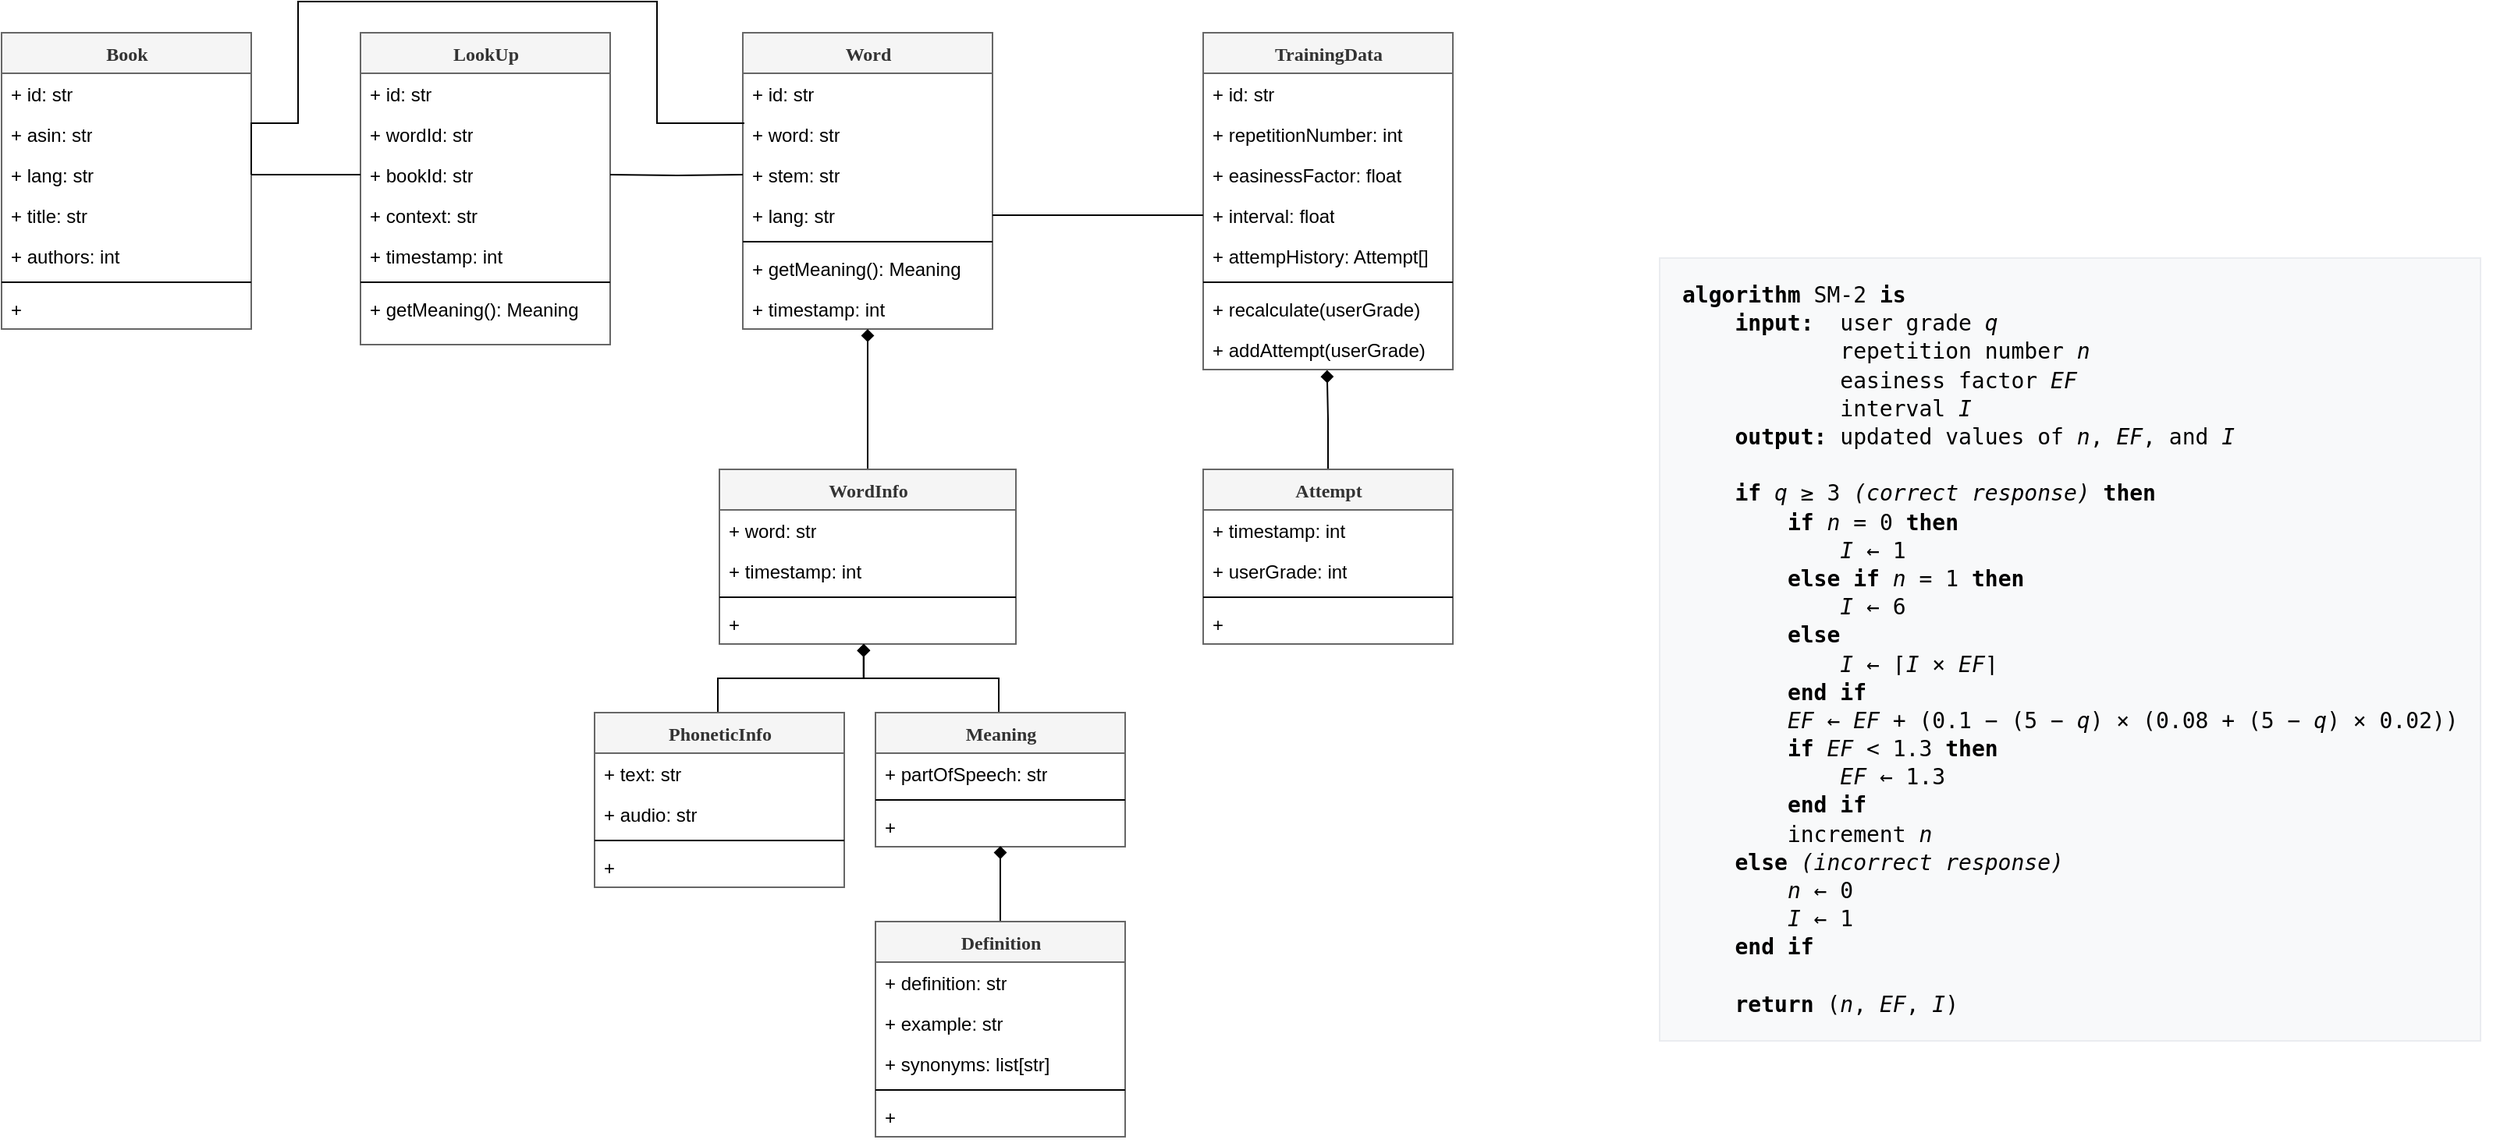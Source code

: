 <mxfile version="14.1.8" type="device"><diagram name="Page-1" id="6133507b-19e7-1e82-6fc7-422aa6c4b21f"><mxGraphModel dx="2605" dy="1407" grid="1" gridSize="10" guides="1" tooltips="1" connect="1" arrows="1" fold="1" page="0" pageScale="1" pageWidth="1100" pageHeight="850" math="0" shadow="0"><root><mxCell id="0"/><mxCell id="1" parent="0"/><mxCell id="78961159f06e98e8-17" value="Word" style="swimlane;html=1;fontStyle=1;align=center;verticalAlign=top;childLayout=stackLayout;horizontal=1;startSize=26;horizontalStack=0;resizeParent=1;resizeLast=0;collapsible=1;marginBottom=0;swimlaneFillColor=#ffffff;rounded=0;shadow=0;comic=0;labelBackgroundColor=none;strokeWidth=1;fillColor=#f5f5f5;fontFamily=Verdana;fontSize=12;strokeColor=#666666;fontColor=#333333;" parent="1" vertex="1"><mxGeometry x="375" y="-140" width="160" height="190" as="geometry"/></mxCell><mxCell id="78961159f06e98e8-23" value="+ id: str" style="text;html=1;strokeColor=none;fillColor=none;align=left;verticalAlign=top;spacingLeft=4;spacingRight=4;whiteSpace=wrap;overflow=hidden;rotatable=0;points=[[0,0.5],[1,0.5]];portConstraint=eastwest;" parent="78961159f06e98e8-17" vertex="1"><mxGeometry y="26" width="160" height="26" as="geometry"/></mxCell><mxCell id="78961159f06e98e8-24" value="+ word: str" style="text;html=1;strokeColor=none;fillColor=none;align=left;verticalAlign=top;spacingLeft=4;spacingRight=4;whiteSpace=wrap;overflow=hidden;rotatable=0;points=[[0,0.5],[1,0.5]];portConstraint=eastwest;" parent="78961159f06e98e8-17" vertex="1"><mxGeometry y="52" width="160" height="26" as="geometry"/></mxCell><mxCell id="ZVeVpF_cnoe1dBxjqzzv-6" value="+ stem: str" style="text;html=1;strokeColor=none;fillColor=none;align=left;verticalAlign=top;spacingLeft=4;spacingRight=4;whiteSpace=wrap;overflow=hidden;rotatable=0;points=[[0,0.5],[1,0.5]];portConstraint=eastwest;" parent="78961159f06e98e8-17" vertex="1"><mxGeometry y="78" width="160" height="26" as="geometry"/></mxCell><mxCell id="ZVeVpF_cnoe1dBxjqzzv-7" value="+ lang: str" style="text;html=1;strokeColor=none;fillColor=none;align=left;verticalAlign=top;spacingLeft=4;spacingRight=4;whiteSpace=wrap;overflow=hidden;rotatable=0;points=[[0,0.5],[1,0.5]];portConstraint=eastwest;" parent="78961159f06e98e8-17" vertex="1"><mxGeometry y="104" width="160" height="26" as="geometry"/></mxCell><mxCell id="78961159f06e98e8-19" value="" style="line;html=1;strokeWidth=1;fillColor=none;align=left;verticalAlign=middle;spacingTop=-1;spacingLeft=3;spacingRight=3;rotatable=0;labelPosition=right;points=[];portConstraint=eastwest;" parent="78961159f06e98e8-17" vertex="1"><mxGeometry y="130" width="160" height="8" as="geometry"/></mxCell><mxCell id="78961159f06e98e8-27" value="+ getMeaning(): Meaning" style="text;html=1;strokeColor=none;fillColor=none;align=left;verticalAlign=top;spacingLeft=4;spacingRight=4;whiteSpace=wrap;overflow=hidden;rotatable=0;points=[[0,0.5],[1,0.5]];portConstraint=eastwest;" parent="78961159f06e98e8-17" vertex="1"><mxGeometry y="138" width="160" height="26" as="geometry"/></mxCell><mxCell id="ZErmJ2kMcgC-8b0238W8-14" value="+ timestamp: int" style="text;html=1;strokeColor=none;fillColor=none;align=left;verticalAlign=top;spacingLeft=4;spacingRight=4;whiteSpace=wrap;overflow=hidden;rotatable=0;points=[[0,0.5],[1,0.5]];portConstraint=eastwest;" vertex="1" parent="78961159f06e98e8-17"><mxGeometry y="164" width="160" height="20" as="geometry"/></mxCell><mxCell id="ZVeVpF_cnoe1dBxjqzzv-40" style="edgeStyle=elbowEdgeStyle;rounded=0;sketch=0;orthogonalLoop=1;jettySize=auto;elbow=vertical;html=1;exitX=0.5;exitY=0;exitDx=0;exitDy=0;entryX=0.5;entryY=1;entryDx=0;entryDy=0;startArrow=none;startFill=0;endArrow=diamond;endFill=1;" parent="1" source="ZVeVpF_cnoe1dBxjqzzv-9" target="78961159f06e98e8-17" edge="1"><mxGeometry relative="1" as="geometry"/></mxCell><mxCell id="ZVeVpF_cnoe1dBxjqzzv-9" value="WordInfo" style="swimlane;html=1;fontStyle=1;align=center;verticalAlign=top;childLayout=stackLayout;horizontal=1;startSize=26;horizontalStack=0;resizeParent=1;resizeLast=0;collapsible=1;marginBottom=0;swimlaneFillColor=#ffffff;rounded=0;shadow=0;comic=0;labelBackgroundColor=none;strokeWidth=1;fillColor=#f5f5f5;fontFamily=Verdana;fontSize=12;strokeColor=#666666;fontColor=#333333;" parent="1" vertex="1"><mxGeometry x="360" y="140" width="190" height="112" as="geometry"/></mxCell><mxCell id="ZVeVpF_cnoe1dBxjqzzv-11" value="+ word: str" style="text;html=1;strokeColor=none;fillColor=none;align=left;verticalAlign=top;spacingLeft=4;spacingRight=4;whiteSpace=wrap;overflow=hidden;rotatable=0;points=[[0,0.5],[1,0.5]];portConstraint=eastwest;" parent="ZVeVpF_cnoe1dBxjqzzv-9" vertex="1"><mxGeometry y="26" width="190" height="26" as="geometry"/></mxCell><mxCell id="ZVeVpF_cnoe1dBxjqzzv-14" value="+ timestamp: int" style="text;html=1;strokeColor=none;fillColor=none;align=left;verticalAlign=top;spacingLeft=4;spacingRight=4;whiteSpace=wrap;overflow=hidden;rotatable=0;points=[[0,0.5],[1,0.5]];portConstraint=eastwest;" parent="ZVeVpF_cnoe1dBxjqzzv-9" vertex="1"><mxGeometry y="52" width="190" height="26" as="geometry"/></mxCell><mxCell id="ZVeVpF_cnoe1dBxjqzzv-19" value="" style="line;html=1;strokeWidth=1;fillColor=none;align=left;verticalAlign=middle;spacingTop=-1;spacingLeft=3;spacingRight=3;rotatable=0;labelPosition=right;points=[];portConstraint=eastwest;" parent="ZVeVpF_cnoe1dBxjqzzv-9" vertex="1"><mxGeometry y="78" width="190" height="8" as="geometry"/></mxCell><mxCell id="ZVeVpF_cnoe1dBxjqzzv-20" value="+&amp;nbsp;" style="text;html=1;strokeColor=none;fillColor=none;align=left;verticalAlign=top;spacingLeft=4;spacingRight=4;whiteSpace=wrap;overflow=hidden;rotatable=0;points=[[0,0.5],[1,0.5]];portConstraint=eastwest;" parent="ZVeVpF_cnoe1dBxjqzzv-9" vertex="1"><mxGeometry y="86" width="190" height="26" as="geometry"/></mxCell><mxCell id="ZVeVpF_cnoe1dBxjqzzv-38" style="edgeStyle=elbowEdgeStyle;rounded=0;sketch=0;orthogonalLoop=1;jettySize=auto;elbow=vertical;html=1;exitX=0.5;exitY=0;exitDx=0;exitDy=0;entryX=0.486;entryY=1;entryDx=0;entryDy=0;entryPerimeter=0;startArrow=none;startFill=0;endArrow=diamond;endFill=1;" parent="1" target="ZVeVpF_cnoe1dBxjqzzv-20" edge="1"><mxGeometry relative="1" as="geometry"><mxPoint x="359" y="296" as="sourcePoint"/><mxPoint x="465.21" y="251.87" as="targetPoint"/><Array as="points"><mxPoint x="465" y="274"/></Array></mxGeometry></mxCell><mxCell id="ZVeVpF_cnoe1dBxjqzzv-21" value="PhoneticInfo" style="swimlane;html=1;fontStyle=1;align=center;verticalAlign=top;childLayout=stackLayout;horizontal=1;startSize=26;horizontalStack=0;resizeParent=1;resizeLast=0;collapsible=1;marginBottom=0;swimlaneFillColor=#ffffff;rounded=0;shadow=0;comic=0;labelBackgroundColor=none;strokeWidth=1;fillColor=#f5f5f5;fontFamily=Verdana;fontSize=12;strokeColor=#666666;fontColor=#333333;" parent="1" vertex="1"><mxGeometry x="280" y="296" width="160" height="112" as="geometry"/></mxCell><mxCell id="ZVeVpF_cnoe1dBxjqzzv-22" value="+ text: str" style="text;html=1;strokeColor=none;fillColor=none;align=left;verticalAlign=top;spacingLeft=4;spacingRight=4;whiteSpace=wrap;overflow=hidden;rotatable=0;points=[[0,0.5],[1,0.5]];portConstraint=eastwest;" parent="ZVeVpF_cnoe1dBxjqzzv-21" vertex="1"><mxGeometry y="26" width="160" height="26" as="geometry"/></mxCell><mxCell id="ZVeVpF_cnoe1dBxjqzzv-23" value="+ audio: str" style="text;html=1;strokeColor=none;fillColor=none;align=left;verticalAlign=top;spacingLeft=4;spacingRight=4;whiteSpace=wrap;overflow=hidden;rotatable=0;points=[[0,0.5],[1,0.5]];portConstraint=eastwest;" parent="ZVeVpF_cnoe1dBxjqzzv-21" vertex="1"><mxGeometry y="52" width="160" height="26" as="geometry"/></mxCell><mxCell id="ZVeVpF_cnoe1dBxjqzzv-26" value="" style="line;html=1;strokeWidth=1;fillColor=none;align=left;verticalAlign=middle;spacingTop=-1;spacingLeft=3;spacingRight=3;rotatable=0;labelPosition=right;points=[];portConstraint=eastwest;" parent="ZVeVpF_cnoe1dBxjqzzv-21" vertex="1"><mxGeometry y="78" width="160" height="8" as="geometry"/></mxCell><mxCell id="ZVeVpF_cnoe1dBxjqzzv-27" value="+&amp;nbsp;" style="text;html=1;strokeColor=none;fillColor=none;align=left;verticalAlign=top;spacingLeft=4;spacingRight=4;whiteSpace=wrap;overflow=hidden;rotatable=0;points=[[0,0.5],[1,0.5]];portConstraint=eastwest;" parent="ZVeVpF_cnoe1dBxjqzzv-21" vertex="1"><mxGeometry y="86" width="160" height="26" as="geometry"/></mxCell><mxCell id="ZVeVpF_cnoe1dBxjqzzv-39" style="edgeStyle=elbowEdgeStyle;rounded=0;sketch=0;orthogonalLoop=1;jettySize=auto;elbow=vertical;html=1;exitX=0.5;exitY=0;exitDx=0;exitDy=0;startArrow=none;startFill=0;endArrow=diamond;endFill=1;entryX=0.487;entryY=0.995;entryDx=0;entryDy=0;entryPerimeter=0;" parent="1" target="ZVeVpF_cnoe1dBxjqzzv-20" edge="1"><mxGeometry relative="1" as="geometry"><mxPoint x="539" y="296" as="sourcePoint"/><mxPoint x="465.59" y="251.896" as="targetPoint"/><Array as="points"><mxPoint x="499" y="274"/></Array></mxGeometry></mxCell><mxCell id="ZVeVpF_cnoe1dBxjqzzv-28" value="Meaning" style="swimlane;html=1;fontStyle=1;align=center;verticalAlign=top;childLayout=stackLayout;horizontal=1;startSize=26;horizontalStack=0;resizeParent=1;resizeLast=0;collapsible=1;marginBottom=0;swimlaneFillColor=#ffffff;rounded=0;shadow=0;comic=0;labelBackgroundColor=none;strokeWidth=1;fillColor=#f5f5f5;fontFamily=Verdana;fontSize=12;strokeColor=#666666;fontColor=#333333;" parent="1" vertex="1"><mxGeometry x="460" y="296" width="160" height="86" as="geometry"/></mxCell><mxCell id="ZVeVpF_cnoe1dBxjqzzv-29" value="+ partOfSpeech: str" style="text;html=1;strokeColor=none;fillColor=none;align=left;verticalAlign=top;spacingLeft=4;spacingRight=4;whiteSpace=wrap;overflow=hidden;rotatable=0;points=[[0,0.5],[1,0.5]];portConstraint=eastwest;" parent="ZVeVpF_cnoe1dBxjqzzv-28" vertex="1"><mxGeometry y="26" width="160" height="26" as="geometry"/></mxCell><mxCell id="ZVeVpF_cnoe1dBxjqzzv-33" value="" style="line;html=1;strokeWidth=1;fillColor=none;align=left;verticalAlign=middle;spacingTop=-1;spacingLeft=3;spacingRight=3;rotatable=0;labelPosition=right;points=[];portConstraint=eastwest;" parent="ZVeVpF_cnoe1dBxjqzzv-28" vertex="1"><mxGeometry y="52" width="160" height="8" as="geometry"/></mxCell><mxCell id="ZVeVpF_cnoe1dBxjqzzv-34" value="+&amp;nbsp;" style="text;html=1;strokeColor=none;fillColor=none;align=left;verticalAlign=top;spacingLeft=4;spacingRight=4;whiteSpace=wrap;overflow=hidden;rotatable=0;points=[[0,0.5],[1,0.5]];portConstraint=eastwest;" parent="ZVeVpF_cnoe1dBxjqzzv-28" vertex="1"><mxGeometry y="60" width="160" height="26" as="geometry"/></mxCell><mxCell id="ZVeVpF_cnoe1dBxjqzzv-46" style="edgeStyle=elbowEdgeStyle;rounded=0;sketch=0;orthogonalLoop=1;jettySize=auto;elbow=vertical;html=1;exitX=0.5;exitY=0;exitDx=0;exitDy=0;entryX=0.5;entryY=0.984;entryDx=0;entryDy=0;entryPerimeter=0;startArrow=none;startFill=0;endArrow=diamond;endFill=1;" parent="1" source="ZVeVpF_cnoe1dBxjqzzv-41" target="ZVeVpF_cnoe1dBxjqzzv-34" edge="1"><mxGeometry relative="1" as="geometry"/></mxCell><mxCell id="ZVeVpF_cnoe1dBxjqzzv-41" value="Definition" style="swimlane;html=1;fontStyle=1;align=center;verticalAlign=top;childLayout=stackLayout;horizontal=1;startSize=26;horizontalStack=0;resizeParent=1;resizeLast=0;collapsible=1;marginBottom=0;swimlaneFillColor=#ffffff;rounded=0;shadow=0;comic=0;labelBackgroundColor=none;strokeWidth=1;fillColor=#f5f5f5;fontFamily=Verdana;fontSize=12;strokeColor=#666666;fontColor=#333333;" parent="1" vertex="1"><mxGeometry x="460" y="430" width="160" height="138" as="geometry"/></mxCell><mxCell id="ZVeVpF_cnoe1dBxjqzzv-42" value="+ definition: str&lt;br&gt;" style="text;html=1;strokeColor=none;fillColor=none;align=left;verticalAlign=top;spacingLeft=4;spacingRight=4;whiteSpace=wrap;overflow=hidden;rotatable=0;points=[[0,0.5],[1,0.5]];portConstraint=eastwest;" parent="ZVeVpF_cnoe1dBxjqzzv-41" vertex="1"><mxGeometry y="26" width="160" height="26" as="geometry"/></mxCell><mxCell id="ZVeVpF_cnoe1dBxjqzzv-47" value="+ example: str" style="text;html=1;strokeColor=none;fillColor=none;align=left;verticalAlign=top;spacingLeft=4;spacingRight=4;whiteSpace=wrap;overflow=hidden;rotatable=0;points=[[0,0.5],[1,0.5]];portConstraint=eastwest;" parent="ZVeVpF_cnoe1dBxjqzzv-41" vertex="1"><mxGeometry y="52" width="160" height="26" as="geometry"/></mxCell><mxCell id="ZVeVpF_cnoe1dBxjqzzv-48" value="+ synonyms: list[str]" style="text;html=1;strokeColor=none;fillColor=none;align=left;verticalAlign=top;spacingLeft=4;spacingRight=4;whiteSpace=wrap;overflow=hidden;rotatable=0;points=[[0,0.5],[1,0.5]];portConstraint=eastwest;" parent="ZVeVpF_cnoe1dBxjqzzv-41" vertex="1"><mxGeometry y="78" width="160" height="26" as="geometry"/></mxCell><mxCell id="ZVeVpF_cnoe1dBxjqzzv-43" value="" style="line;html=1;strokeWidth=1;fillColor=none;align=left;verticalAlign=middle;spacingTop=-1;spacingLeft=3;spacingRight=3;rotatable=0;labelPosition=right;points=[];portConstraint=eastwest;" parent="ZVeVpF_cnoe1dBxjqzzv-41" vertex="1"><mxGeometry y="104" width="160" height="8" as="geometry"/></mxCell><mxCell id="ZVeVpF_cnoe1dBxjqzzv-44" value="+&amp;nbsp;" style="text;html=1;strokeColor=none;fillColor=none;align=left;verticalAlign=top;spacingLeft=4;spacingRight=4;whiteSpace=wrap;overflow=hidden;rotatable=0;points=[[0,0.5],[1,0.5]];portConstraint=eastwest;" parent="ZVeVpF_cnoe1dBxjqzzv-41" vertex="1"><mxGeometry y="112" width="160" height="26" as="geometry"/></mxCell><mxCell id="ZVeVpF_cnoe1dBxjqzzv-49" value="TrainingData" style="swimlane;html=1;fontStyle=1;align=center;verticalAlign=top;childLayout=stackLayout;horizontal=1;startSize=26;horizontalStack=0;resizeParent=1;resizeLast=0;collapsible=1;marginBottom=0;swimlaneFillColor=#ffffff;rounded=0;shadow=0;comic=0;labelBackgroundColor=none;strokeWidth=1;fillColor=#f5f5f5;fontFamily=Verdana;fontSize=12;strokeColor=#666666;fontColor=#333333;" parent="1" vertex="1"><mxGeometry x="670" y="-140" width="160" height="216" as="geometry"/></mxCell><mxCell id="ZVeVpF_cnoe1dBxjqzzv-60" value="+ id: str" style="text;html=1;strokeColor=none;fillColor=none;align=left;verticalAlign=top;spacingLeft=4;spacingRight=4;whiteSpace=wrap;overflow=hidden;rotatable=0;points=[[0,0.5],[1,0.5]];portConstraint=eastwest;" parent="ZVeVpF_cnoe1dBxjqzzv-49" vertex="1"><mxGeometry y="26" width="160" height="26" as="geometry"/></mxCell><mxCell id="ZErmJ2kMcgC-8b0238W8-20" value="+ repetitionNumber: int" style="text;html=1;strokeColor=none;fillColor=none;align=left;verticalAlign=top;spacingLeft=4;spacingRight=4;whiteSpace=wrap;overflow=hidden;rotatable=0;points=[[0,0.5],[1,0.5]];portConstraint=eastwest;" vertex="1" parent="ZVeVpF_cnoe1dBxjqzzv-49"><mxGeometry y="52" width="160" height="26" as="geometry"/></mxCell><mxCell id="ZVeVpF_cnoe1dBxjqzzv-61" value="+ easinessFactor: float" style="text;html=1;strokeColor=none;fillColor=none;align=left;verticalAlign=top;spacingLeft=4;spacingRight=4;whiteSpace=wrap;overflow=hidden;rotatable=0;points=[[0,0.5],[1,0.5]];portConstraint=eastwest;" parent="ZVeVpF_cnoe1dBxjqzzv-49" vertex="1"><mxGeometry y="78" width="160" height="26" as="geometry"/></mxCell><mxCell id="ZVeVpF_cnoe1dBxjqzzv-62" value="+ interval: float" style="text;html=1;strokeColor=none;fillColor=none;align=left;verticalAlign=top;spacingLeft=4;spacingRight=4;whiteSpace=wrap;overflow=hidden;rotatable=0;points=[[0,0.5],[1,0.5]];portConstraint=eastwest;" parent="ZVeVpF_cnoe1dBxjqzzv-49" vertex="1"><mxGeometry y="104" width="160" height="26" as="geometry"/></mxCell><mxCell id="ZVeVpF_cnoe1dBxjqzzv-102" value="+ attempHistory: Attempt[]" style="text;html=1;strokeColor=none;fillColor=none;align=left;verticalAlign=top;spacingLeft=4;spacingRight=4;whiteSpace=wrap;overflow=hidden;rotatable=0;points=[[0,0.5],[1,0.5]];portConstraint=eastwest;" parent="ZVeVpF_cnoe1dBxjqzzv-49" vertex="1"><mxGeometry y="130" width="160" height="26" as="geometry"/></mxCell><mxCell id="ZVeVpF_cnoe1dBxjqzzv-58" value="" style="line;html=1;strokeWidth=1;fillColor=none;align=left;verticalAlign=middle;spacingTop=-1;spacingLeft=3;spacingRight=3;rotatable=0;labelPosition=right;points=[];portConstraint=eastwest;" parent="ZVeVpF_cnoe1dBxjqzzv-49" vertex="1"><mxGeometry y="156" width="160" height="8" as="geometry"/></mxCell><mxCell id="ZVeVpF_cnoe1dBxjqzzv-59" value="+ recalculate(userGrade)" style="text;html=1;strokeColor=none;fillColor=none;align=left;verticalAlign=top;spacingLeft=4;spacingRight=4;whiteSpace=wrap;overflow=hidden;rotatable=0;points=[[0,0.5],[1,0.5]];portConstraint=eastwest;" parent="ZVeVpF_cnoe1dBxjqzzv-49" vertex="1"><mxGeometry y="164" width="160" height="26" as="geometry"/></mxCell><mxCell id="ZVeVpF_cnoe1dBxjqzzv-70" value="+ addAttempt(userGrade)" style="text;html=1;strokeColor=none;fillColor=none;align=left;verticalAlign=top;spacingLeft=4;spacingRight=4;whiteSpace=wrap;overflow=hidden;rotatable=0;points=[[0,0.5],[1,0.5]];portConstraint=eastwest;" parent="ZVeVpF_cnoe1dBxjqzzv-49" vertex="1"><mxGeometry y="190" width="160" height="26" as="geometry"/></mxCell><mxCell id="ZVeVpF_cnoe1dBxjqzzv-69" style="edgeStyle=elbowEdgeStyle;rounded=0;sketch=0;orthogonalLoop=1;jettySize=auto;elbow=vertical;html=1;exitX=0.5;exitY=0;exitDx=0;exitDy=0;startArrow=none;startFill=0;endArrow=diamond;endFill=1;entryX=0.496;entryY=1.013;entryDx=0;entryDy=0;entryPerimeter=0;" parent="1" source="ZVeVpF_cnoe1dBxjqzzv-63" edge="1" target="ZVeVpF_cnoe1dBxjqzzv-70"><mxGeometry relative="1" as="geometry"><mxPoint x="750" y="80" as="targetPoint"/></mxGeometry></mxCell><mxCell id="ZVeVpF_cnoe1dBxjqzzv-63" value="Attempt" style="swimlane;html=1;fontStyle=1;align=center;verticalAlign=top;childLayout=stackLayout;horizontal=1;startSize=26;horizontalStack=0;resizeParent=1;resizeLast=0;collapsible=1;marginBottom=0;swimlaneFillColor=#ffffff;rounded=0;shadow=0;comic=0;labelBackgroundColor=none;strokeWidth=1;fillColor=#f5f5f5;fontFamily=Verdana;fontSize=12;strokeColor=#666666;fontColor=#333333;" parent="1" vertex="1"><mxGeometry x="670" y="140" width="160" height="112" as="geometry"/></mxCell><mxCell id="ZVeVpF_cnoe1dBxjqzzv-64" value="+ timestamp: int" style="text;html=1;strokeColor=none;fillColor=none;align=left;verticalAlign=top;spacingLeft=4;spacingRight=4;whiteSpace=wrap;overflow=hidden;rotatable=0;points=[[0,0.5],[1,0.5]];portConstraint=eastwest;" parent="ZVeVpF_cnoe1dBxjqzzv-63" vertex="1"><mxGeometry y="26" width="160" height="26" as="geometry"/></mxCell><mxCell id="ZVeVpF_cnoe1dBxjqzzv-65" value="+ userGrade: int" style="text;html=1;strokeColor=none;fillColor=none;align=left;verticalAlign=top;spacingLeft=4;spacingRight=4;whiteSpace=wrap;overflow=hidden;rotatable=0;points=[[0,0.5],[1,0.5]];portConstraint=eastwest;" parent="ZVeVpF_cnoe1dBxjqzzv-63" vertex="1"><mxGeometry y="52" width="160" height="26" as="geometry"/></mxCell><mxCell id="ZVeVpF_cnoe1dBxjqzzv-67" value="" style="line;html=1;strokeWidth=1;fillColor=none;align=left;verticalAlign=middle;spacingTop=-1;spacingLeft=3;spacingRight=3;rotatable=0;labelPosition=right;points=[];portConstraint=eastwest;" parent="ZVeVpF_cnoe1dBxjqzzv-63" vertex="1"><mxGeometry y="78" width="160" height="8" as="geometry"/></mxCell><mxCell id="ZVeVpF_cnoe1dBxjqzzv-68" value="+&amp;nbsp;" style="text;html=1;strokeColor=none;fillColor=none;align=left;verticalAlign=top;spacingLeft=4;spacingRight=4;whiteSpace=wrap;overflow=hidden;rotatable=0;points=[[0,0.5],[1,0.5]];portConstraint=eastwest;" parent="ZVeVpF_cnoe1dBxjqzzv-63" vertex="1"><mxGeometry y="86" width="160" height="26" as="geometry"/></mxCell><mxCell id="ZVeVpF_cnoe1dBxjqzzv-78" value="&lt;pre style=&quot;font-family: monospace , monospace ; line-height: 1.3 ; background-color: rgb(248 , 249 , 250) ; border: 1px solid rgb(234 , 236 , 240) ; padding: 1em ; overflow-x: hidden ; overflow-wrap: break-word ; font-size: 14px&quot;&gt;&lt;b&gt;algorithm&lt;/b&gt; SM-2 &lt;b&gt;is&lt;/b&gt;&lt;br&gt;    &lt;b&gt;input:&lt;/b&gt;  user grade &lt;i&gt;q&lt;/i&gt;&lt;br&gt;            repetition number &lt;i&gt;n&lt;/i&gt;&lt;br&gt;            easiness factor &lt;i&gt;EF&lt;/i&gt;&lt;br&gt;            interval &lt;i&gt;I&lt;/i&gt;&lt;br&gt;    &lt;b&gt;output:&lt;/b&gt; updated values of &lt;i&gt;n&lt;/i&gt;, &lt;i&gt;EF&lt;/i&gt;, and &lt;i&gt;I&lt;/i&gt;&lt;br&gt;&lt;br&gt;    &lt;b&gt;if&lt;/b&gt; &lt;i&gt;q&lt;/i&gt; ≥ 3 &lt;i&gt;(correct response)&lt;/i&gt; &lt;b&gt;then&lt;/b&gt;&lt;br&gt;        &lt;b&gt;if&lt;/b&gt; &lt;i&gt;n&lt;/i&gt; = 0 &lt;b&gt;then&lt;/b&gt;&lt;br&gt;            &lt;i&gt;I&lt;/i&gt; ← 1&lt;br&gt;        &lt;b&gt;else if&lt;/b&gt; &lt;i&gt;n&lt;/i&gt; = 1 &lt;b&gt;then&lt;/b&gt;&lt;br&gt;            &lt;i&gt;I&lt;/i&gt; ← 6&lt;br&gt;        &lt;b&gt;else&lt;/b&gt;&lt;br&gt;            &lt;i&gt;I&lt;/i&gt; ← ⌈&lt;i&gt;I&lt;/i&gt; × &lt;i&gt;EF&lt;/i&gt;⌉&lt;br&gt;        &lt;b&gt;end if&lt;/b&gt;&lt;br&gt;        &lt;i&gt;EF&lt;/i&gt; ← &lt;i&gt;EF&lt;/i&gt; + (0.1 − (5 − &lt;i&gt;q&lt;/i&gt;) × (0.08 + (5 − &lt;i&gt;q&lt;/i&gt;) × 0.02))&lt;br&gt;        &lt;b&gt;if&lt;/b&gt; &lt;i&gt;EF&lt;/i&gt; &amp;lt; 1.3 &lt;b&gt;then&lt;/b&gt;&lt;br&gt;            &lt;i&gt;EF&lt;/i&gt; ← 1.3&lt;br&gt;        &lt;b&gt;end if&lt;/b&gt;&lt;br&gt;        increment &lt;i&gt;n&lt;/i&gt;&lt;br&gt;    &lt;b&gt;else&lt;/b&gt; &lt;i&gt;(incorrect response)&lt;/i&gt;&lt;br&gt;        &lt;i&gt;n&lt;/i&gt; ← 0&lt;br&gt;        &lt;i&gt;I&lt;/i&gt; ← 1&lt;br&gt;    &lt;b&gt;end if&lt;/b&gt;&lt;br&gt;&lt;br&gt;    &lt;b&gt;return&lt;/b&gt; (&lt;i&gt;n&lt;/i&gt;, &lt;i&gt;EF&lt;/i&gt;, &lt;i&gt;I&lt;/i&gt;)&lt;/pre&gt;" style="text;html=1;align=left;verticalAlign=middle;resizable=0;points=[];autosize=1;" parent="1" vertex="1"><mxGeometry x="960" y="-10.0" width="540" height="530" as="geometry"/></mxCell><mxCell id="ZVeVpF_cnoe1dBxjqzzv-86" value="Book" style="swimlane;html=1;fontStyle=1;align=center;verticalAlign=top;childLayout=stackLayout;horizontal=1;startSize=26;horizontalStack=0;resizeParent=1;resizeLast=0;collapsible=1;marginBottom=0;swimlaneFillColor=#ffffff;rounded=0;shadow=0;comic=0;labelBackgroundColor=none;strokeWidth=1;fillColor=#f5f5f5;fontFamily=Verdana;fontSize=12;strokeColor=#666666;fontColor=#333333;" parent="1" vertex="1"><mxGeometry x="-100" y="-140" width="160" height="190" as="geometry"/></mxCell><mxCell id="ZVeVpF_cnoe1dBxjqzzv-87" value="+ id: str" style="text;html=1;strokeColor=none;fillColor=none;align=left;verticalAlign=top;spacingLeft=4;spacingRight=4;whiteSpace=wrap;overflow=hidden;rotatable=0;points=[[0,0.5],[1,0.5]];portConstraint=eastwest;" parent="ZVeVpF_cnoe1dBxjqzzv-86" vertex="1"><mxGeometry y="26" width="160" height="26" as="geometry"/></mxCell><mxCell id="ZVeVpF_cnoe1dBxjqzzv-88" value="+ asin: str" style="text;html=1;strokeColor=none;fillColor=none;align=left;verticalAlign=top;spacingLeft=4;spacingRight=4;whiteSpace=wrap;overflow=hidden;rotatable=0;points=[[0,0.5],[1,0.5]];portConstraint=eastwest;" parent="ZVeVpF_cnoe1dBxjqzzv-86" vertex="1"><mxGeometry y="52" width="160" height="26" as="geometry"/></mxCell><mxCell id="ZVeVpF_cnoe1dBxjqzzv-90" value="+ lang: str" style="text;html=1;strokeColor=none;fillColor=none;align=left;verticalAlign=top;spacingLeft=4;spacingRight=4;whiteSpace=wrap;overflow=hidden;rotatable=0;points=[[0,0.5],[1,0.5]];portConstraint=eastwest;" parent="ZVeVpF_cnoe1dBxjqzzv-86" vertex="1"><mxGeometry y="78" width="160" height="26" as="geometry"/></mxCell><mxCell id="ZVeVpF_cnoe1dBxjqzzv-91" value="+ title: str" style="text;html=1;strokeColor=none;fillColor=none;align=left;verticalAlign=top;spacingLeft=4;spacingRight=4;whiteSpace=wrap;overflow=hidden;rotatable=0;points=[[0,0.5],[1,0.5]];portConstraint=eastwest;" parent="ZVeVpF_cnoe1dBxjqzzv-86" vertex="1"><mxGeometry y="104" width="160" height="26" as="geometry"/></mxCell><mxCell id="ZVeVpF_cnoe1dBxjqzzv-92" value="+ authors: int" style="text;html=1;strokeColor=none;fillColor=none;align=left;verticalAlign=top;spacingLeft=4;spacingRight=4;whiteSpace=wrap;overflow=hidden;rotatable=0;points=[[0,0.5],[1,0.5]];portConstraint=eastwest;" parent="ZVeVpF_cnoe1dBxjqzzv-86" vertex="1"><mxGeometry y="130" width="160" height="26" as="geometry"/></mxCell><mxCell id="ZVeVpF_cnoe1dBxjqzzv-94" value="" style="line;html=1;strokeWidth=1;fillColor=none;align=left;verticalAlign=middle;spacingTop=-1;spacingLeft=3;spacingRight=3;rotatable=0;labelPosition=right;points=[];portConstraint=eastwest;" parent="ZVeVpF_cnoe1dBxjqzzv-86" vertex="1"><mxGeometry y="156" width="160" height="8" as="geometry"/></mxCell><mxCell id="ZVeVpF_cnoe1dBxjqzzv-95" value="+&amp;nbsp;" style="text;html=1;strokeColor=none;fillColor=none;align=left;verticalAlign=top;spacingLeft=4;spacingRight=4;whiteSpace=wrap;overflow=hidden;rotatable=0;points=[[0,0.5],[1,0.5]];portConstraint=eastwest;" parent="ZVeVpF_cnoe1dBxjqzzv-86" vertex="1"><mxGeometry y="164" width="160" height="26" as="geometry"/></mxCell><mxCell id="ZErmJ2kMcgC-8b0238W8-1" value="LookUp" style="swimlane;html=1;fontStyle=1;align=center;verticalAlign=top;childLayout=stackLayout;horizontal=1;startSize=26;horizontalStack=0;resizeParent=1;resizeLast=0;collapsible=1;marginBottom=0;swimlaneFillColor=#ffffff;rounded=0;shadow=0;comic=0;labelBackgroundColor=none;strokeWidth=1;fillColor=#f5f5f5;fontFamily=Verdana;fontSize=12;strokeColor=#666666;fontColor=#333333;" vertex="1" parent="1"><mxGeometry x="130" y="-140" width="160" height="200" as="geometry"/></mxCell><mxCell id="ZErmJ2kMcgC-8b0238W8-2" value="+ id: str" style="text;html=1;strokeColor=none;fillColor=none;align=left;verticalAlign=top;spacingLeft=4;spacingRight=4;whiteSpace=wrap;overflow=hidden;rotatable=0;points=[[0,0.5],[1,0.5]];portConstraint=eastwest;" vertex="1" parent="ZErmJ2kMcgC-8b0238W8-1"><mxGeometry y="26" width="160" height="26" as="geometry"/></mxCell><mxCell id="ZErmJ2kMcgC-8b0238W8-3" value="+ wordId: str" style="text;html=1;strokeColor=none;fillColor=none;align=left;verticalAlign=top;spacingLeft=4;spacingRight=4;whiteSpace=wrap;overflow=hidden;rotatable=0;points=[[0,0.5],[1,0.5]];portConstraint=eastwest;" vertex="1" parent="ZErmJ2kMcgC-8b0238W8-1"><mxGeometry y="52" width="160" height="26" as="geometry"/></mxCell><mxCell id="ZErmJ2kMcgC-8b0238W8-16" value="+ bookId: str" style="text;html=1;strokeColor=none;fillColor=none;align=left;verticalAlign=top;spacingLeft=4;spacingRight=4;whiteSpace=wrap;overflow=hidden;rotatable=0;points=[[0,0.5],[1,0.5]];portConstraint=eastwest;" vertex="1" parent="ZErmJ2kMcgC-8b0238W8-1"><mxGeometry y="78" width="160" height="26" as="geometry"/></mxCell><mxCell id="ZErmJ2kMcgC-8b0238W8-6" value="+ context: str" style="text;html=1;strokeColor=none;fillColor=none;align=left;verticalAlign=top;spacingLeft=4;spacingRight=4;whiteSpace=wrap;overflow=hidden;rotatable=0;points=[[0,0.5],[1,0.5]];portConstraint=eastwest;" vertex="1" parent="ZErmJ2kMcgC-8b0238W8-1"><mxGeometry y="104" width="160" height="26" as="geometry"/></mxCell><mxCell id="ZErmJ2kMcgC-8b0238W8-7" value="+ timestamp: int" style="text;html=1;strokeColor=none;fillColor=none;align=left;verticalAlign=top;spacingLeft=4;spacingRight=4;whiteSpace=wrap;overflow=hidden;rotatable=0;points=[[0,0.5],[1,0.5]];portConstraint=eastwest;" vertex="1" parent="ZErmJ2kMcgC-8b0238W8-1"><mxGeometry y="130" width="160" height="26" as="geometry"/></mxCell><mxCell id="ZErmJ2kMcgC-8b0238W8-8" value="" style="line;html=1;strokeWidth=1;fillColor=none;align=left;verticalAlign=middle;spacingTop=-1;spacingLeft=3;spacingRight=3;rotatable=0;labelPosition=right;points=[];portConstraint=eastwest;" vertex="1" parent="ZErmJ2kMcgC-8b0238W8-1"><mxGeometry y="156" width="160" height="8" as="geometry"/></mxCell><mxCell id="ZErmJ2kMcgC-8b0238W8-9" value="+ getMeaning(): Meaning" style="text;html=1;strokeColor=none;fillColor=none;align=left;verticalAlign=top;spacingLeft=4;spacingRight=4;whiteSpace=wrap;overflow=hidden;rotatable=0;points=[[0,0.5],[1,0.5]];portConstraint=eastwest;" vertex="1" parent="ZErmJ2kMcgC-8b0238W8-1"><mxGeometry y="164" width="160" height="26" as="geometry"/></mxCell><mxCell id="ZErmJ2kMcgC-8b0238W8-10" style="edgeStyle=orthogonalEdgeStyle;rounded=0;orthogonalLoop=1;jettySize=auto;html=1;exitX=1;exitY=0.5;exitDx=0;exitDy=0;entryX=0;entryY=0.5;entryDx=0;entryDy=0;endArrow=none;endFill=0;" edge="1" parent="1" source="ZVeVpF_cnoe1dBxjqzzv-90"><mxGeometry relative="1" as="geometry"><mxPoint x="130" y="-49" as="targetPoint"/></mxGeometry></mxCell><mxCell id="ZErmJ2kMcgC-8b0238W8-12" style="edgeStyle=orthogonalEdgeStyle;rounded=0;orthogonalLoop=1;jettySize=auto;html=1;exitX=1;exitY=0.5;exitDx=0;exitDy=0;entryX=0;entryY=0.5;entryDx=0;entryDy=0;endArrow=none;endFill=0;" edge="1" parent="1" target="ZVeVpF_cnoe1dBxjqzzv-6"><mxGeometry relative="1" as="geometry"><mxPoint x="290" y="-49" as="sourcePoint"/></mxGeometry></mxCell><mxCell id="ZErmJ2kMcgC-8b0238W8-18" style="edgeStyle=orthogonalEdgeStyle;rounded=0;orthogonalLoop=1;jettySize=auto;html=1;exitX=1;exitY=0.5;exitDx=0;exitDy=0;endArrow=none;endFill=0;entryX=0.006;entryY=0.231;entryDx=0;entryDy=0;entryPerimeter=0;" edge="1" parent="1" source="ZVeVpF_cnoe1dBxjqzzv-90" target="78961159f06e98e8-24"><mxGeometry relative="1" as="geometry"><mxPoint x="370" y="-80" as="targetPoint"/><Array as="points"><mxPoint x="60" y="-82"/><mxPoint x="90" y="-82"/><mxPoint x="90" y="-160"/><mxPoint x="320" y="-160"/><mxPoint x="320" y="-82"/></Array></mxGeometry></mxCell><mxCell id="ZErmJ2kMcgC-8b0238W8-19" style="edgeStyle=orthogonalEdgeStyle;rounded=0;orthogonalLoop=1;jettySize=auto;html=1;exitX=1;exitY=0.5;exitDx=0;exitDy=0;endArrow=none;endFill=0;entryX=0;entryY=0.5;entryDx=0;entryDy=0;" edge="1" parent="1" source="ZVeVpF_cnoe1dBxjqzzv-7" target="ZVeVpF_cnoe1dBxjqzzv-62"><mxGeometry relative="1" as="geometry"/></mxCell></root></mxGraphModel></diagram></mxfile>